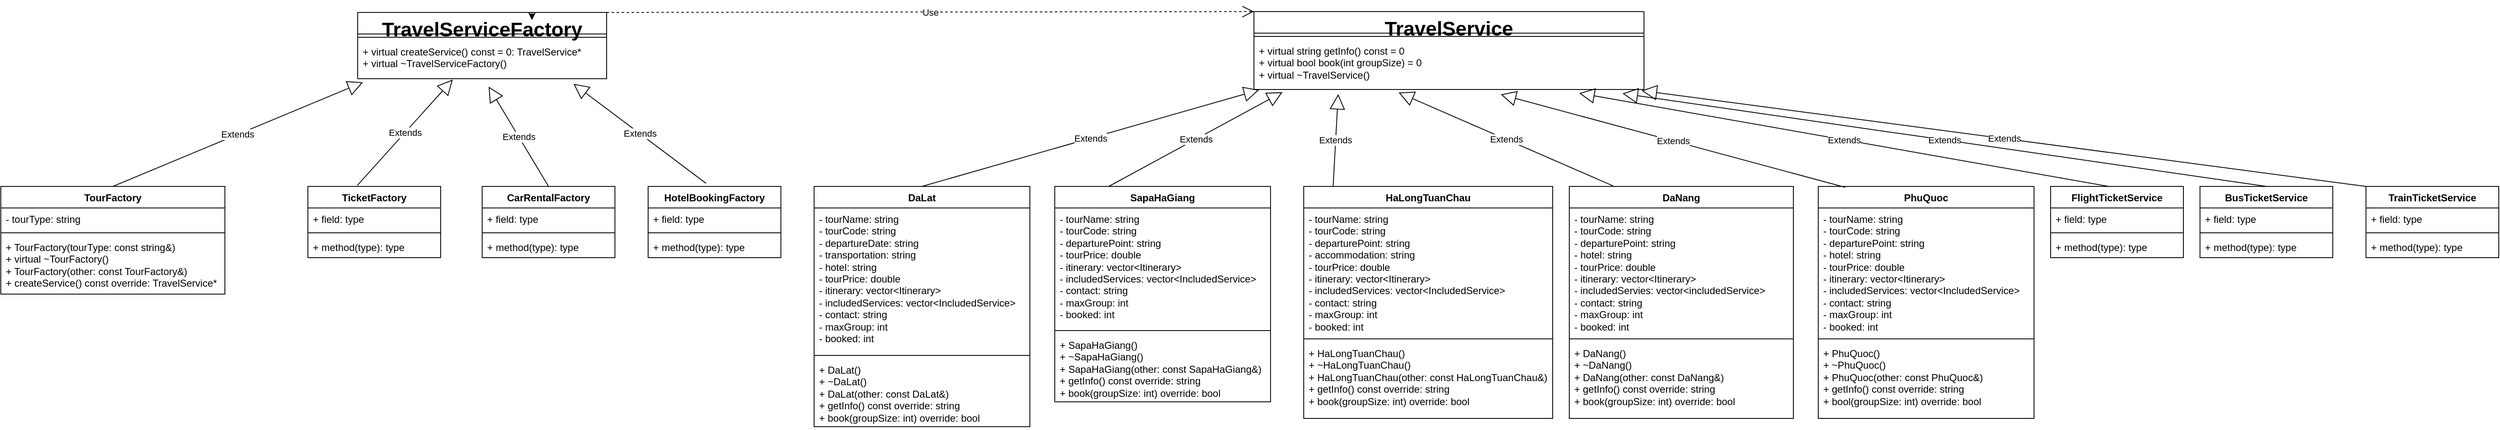 <mxfile version="27.1.6">
  <diagram name="Trang-1" id="DlbQNyAbYZIluqN7Bp8Z">
    <mxGraphModel dx="2646" dy="1671" grid="1" gridSize="10" guides="1" tooltips="1" connect="1" arrows="1" fold="1" page="1" pageScale="1" pageWidth="827" pageHeight="1169" math="0" shadow="0">
      <root>
        <mxCell id="0" />
        <mxCell id="1" parent="0" />
        <mxCell id="cpo0J4aH2CnwB5jtcVIV-1" value="&lt;font style=&quot;font-size: 24px;&quot;&gt;TravelService&lt;/font&gt;&lt;div&gt;&lt;br&gt;&lt;/div&gt;" style="swimlane;fontStyle=1;align=center;verticalAlign=top;childLayout=stackLayout;horizontal=1;startSize=26;horizontalStack=0;resizeParent=1;resizeParentMax=0;resizeLast=0;collapsible=1;marginBottom=0;whiteSpace=wrap;html=1;" parent="1" vertex="1">
          <mxGeometry x="580" y="-291" width="470" height="94" as="geometry" />
        </mxCell>
        <mxCell id="cpo0J4aH2CnwB5jtcVIV-3" value="" style="line;strokeWidth=1;fillColor=none;align=left;verticalAlign=middle;spacingTop=-1;spacingLeft=3;spacingRight=3;rotatable=0;labelPosition=right;points=[];portConstraint=eastwest;strokeColor=inherit;" parent="cpo0J4aH2CnwB5jtcVIV-1" vertex="1">
          <mxGeometry y="26" width="470" height="8" as="geometry" />
        </mxCell>
        <mxCell id="cpo0J4aH2CnwB5jtcVIV-4" value="+ virtual string getInfo() const = 0&lt;div&gt;+ virtual bool book(int groupSize) = 0&lt;/div&gt;&lt;div&gt;+ virtual ~TravelService()&lt;/div&gt;&lt;div&gt;&lt;br&gt;&lt;/div&gt;" style="text;strokeColor=none;fillColor=none;align=left;verticalAlign=top;spacingLeft=4;spacingRight=4;overflow=hidden;rotatable=0;points=[[0,0.5],[1,0.5]];portConstraint=eastwest;whiteSpace=wrap;html=1;" parent="cpo0J4aH2CnwB5jtcVIV-1" vertex="1">
          <mxGeometry y="34" width="470" height="60" as="geometry" />
        </mxCell>
        <mxCell id="cpo0J4aH2CnwB5jtcVIV-13" value="HotelBookingFactory" style="swimlane;fontStyle=1;align=center;verticalAlign=top;childLayout=stackLayout;horizontal=1;startSize=26;horizontalStack=0;resizeParent=1;resizeParentMax=0;resizeLast=0;collapsible=1;marginBottom=0;whiteSpace=wrap;html=1;" parent="1" vertex="1">
          <mxGeometry x="-150" y="-80" width="160" height="86" as="geometry" />
        </mxCell>
        <mxCell id="cpo0J4aH2CnwB5jtcVIV-14" value="+ field: type" style="text;strokeColor=none;fillColor=none;align=left;verticalAlign=top;spacingLeft=4;spacingRight=4;overflow=hidden;rotatable=0;points=[[0,0.5],[1,0.5]];portConstraint=eastwest;whiteSpace=wrap;html=1;" parent="cpo0J4aH2CnwB5jtcVIV-13" vertex="1">
          <mxGeometry y="26" width="160" height="26" as="geometry" />
        </mxCell>
        <mxCell id="cpo0J4aH2CnwB5jtcVIV-15" value="" style="line;strokeWidth=1;fillColor=none;align=left;verticalAlign=middle;spacingTop=-1;spacingLeft=3;spacingRight=3;rotatable=0;labelPosition=right;points=[];portConstraint=eastwest;strokeColor=inherit;" parent="cpo0J4aH2CnwB5jtcVIV-13" vertex="1">
          <mxGeometry y="52" width="160" height="8" as="geometry" />
        </mxCell>
        <mxCell id="cpo0J4aH2CnwB5jtcVIV-16" value="+ method(type): type" style="text;strokeColor=none;fillColor=none;align=left;verticalAlign=top;spacingLeft=4;spacingRight=4;overflow=hidden;rotatable=0;points=[[0,0.5],[1,0.5]];portConstraint=eastwest;whiteSpace=wrap;html=1;" parent="cpo0J4aH2CnwB5jtcVIV-13" vertex="1">
          <mxGeometry y="60" width="160" height="26" as="geometry" />
        </mxCell>
        <mxCell id="cpo0J4aH2CnwB5jtcVIV-17" value="CarRentalFactory&lt;br&gt;&lt;div&gt;&lt;br&gt;&lt;/div&gt;" style="swimlane;fontStyle=1;align=center;verticalAlign=top;childLayout=stackLayout;horizontal=1;startSize=26;horizontalStack=0;resizeParent=1;resizeParentMax=0;resizeLast=0;collapsible=1;marginBottom=0;whiteSpace=wrap;html=1;" parent="1" vertex="1">
          <mxGeometry x="-350" y="-80" width="160" height="86" as="geometry" />
        </mxCell>
        <mxCell id="cpo0J4aH2CnwB5jtcVIV-18" value="+ field: type" style="text;strokeColor=none;fillColor=none;align=left;verticalAlign=top;spacingLeft=4;spacingRight=4;overflow=hidden;rotatable=0;points=[[0,0.5],[1,0.5]];portConstraint=eastwest;whiteSpace=wrap;html=1;" parent="cpo0J4aH2CnwB5jtcVIV-17" vertex="1">
          <mxGeometry y="26" width="160" height="26" as="geometry" />
        </mxCell>
        <mxCell id="cpo0J4aH2CnwB5jtcVIV-19" value="" style="line;strokeWidth=1;fillColor=none;align=left;verticalAlign=middle;spacingTop=-1;spacingLeft=3;spacingRight=3;rotatable=0;labelPosition=right;points=[];portConstraint=eastwest;strokeColor=inherit;" parent="cpo0J4aH2CnwB5jtcVIV-17" vertex="1">
          <mxGeometry y="52" width="160" height="8" as="geometry" />
        </mxCell>
        <mxCell id="cpo0J4aH2CnwB5jtcVIV-20" value="+ method(type): type" style="text;strokeColor=none;fillColor=none;align=left;verticalAlign=top;spacingLeft=4;spacingRight=4;overflow=hidden;rotatable=0;points=[[0,0.5],[1,0.5]];portConstraint=eastwest;whiteSpace=wrap;html=1;" parent="cpo0J4aH2CnwB5jtcVIV-17" vertex="1">
          <mxGeometry y="60" width="160" height="26" as="geometry" />
        </mxCell>
        <mxCell id="cpo0J4aH2CnwB5jtcVIV-21" value="HaLongTuanChau" style="swimlane;fontStyle=1;align=center;verticalAlign=top;childLayout=stackLayout;horizontal=1;startSize=26;horizontalStack=0;resizeParent=1;resizeParentMax=0;resizeLast=0;collapsible=1;marginBottom=0;whiteSpace=wrap;html=1;" parent="1" vertex="1">
          <mxGeometry x="640" y="-80" width="300" height="280" as="geometry" />
        </mxCell>
        <mxCell id="cpo0J4aH2CnwB5jtcVIV-22" value="- tourName: string&lt;div&gt;- tourCode: string&lt;/div&gt;&lt;div&gt;- departurePoint: string&lt;/div&gt;&lt;div&gt;- accommodation: string&lt;/div&gt;&lt;div&gt;- tourPrice: double&lt;/div&gt;&lt;div&gt;- itinerary: vector&amp;lt;Itinerary&amp;gt;&lt;/div&gt;&lt;div&gt;- includedServices: vector&amp;lt;IncludedService&amp;gt;&lt;/div&gt;&lt;div&gt;- contact: string&lt;/div&gt;&lt;div&gt;- maxGroup: int&lt;/div&gt;&lt;div&gt;- booked: int&lt;/div&gt;" style="text;strokeColor=none;fillColor=none;align=left;verticalAlign=top;spacingLeft=4;spacingRight=4;overflow=hidden;rotatable=0;points=[[0,0.5],[1,0.5]];portConstraint=eastwest;whiteSpace=wrap;html=1;" parent="cpo0J4aH2CnwB5jtcVIV-21" vertex="1">
          <mxGeometry y="26" width="300" height="154" as="geometry" />
        </mxCell>
        <mxCell id="cpo0J4aH2CnwB5jtcVIV-23" value="" style="line;strokeWidth=1;fillColor=none;align=left;verticalAlign=middle;spacingTop=-1;spacingLeft=3;spacingRight=3;rotatable=0;labelPosition=right;points=[];portConstraint=eastwest;strokeColor=inherit;" parent="cpo0J4aH2CnwB5jtcVIV-21" vertex="1">
          <mxGeometry y="180" width="300" height="8" as="geometry" />
        </mxCell>
        <mxCell id="cpo0J4aH2CnwB5jtcVIV-24" value="+ HaLongTuanChau()&lt;div&gt;+ ~HaLongTuanChau()&lt;/div&gt;&lt;div&gt;+ HaLongTuanChau(other: const HaLongTuanChau&amp;amp;)&lt;/div&gt;&lt;div&gt;+ getInfo() const override: string&lt;/div&gt;&lt;div&gt;+ book(groupSize: int) override: bool&lt;/div&gt;" style="text;strokeColor=none;fillColor=none;align=left;verticalAlign=top;spacingLeft=4;spacingRight=4;overflow=hidden;rotatable=0;points=[[0,0.5],[1,0.5]];portConstraint=eastwest;whiteSpace=wrap;html=1;" parent="cpo0J4aH2CnwB5jtcVIV-21" vertex="1">
          <mxGeometry y="188" width="300" height="92" as="geometry" />
        </mxCell>
        <mxCell id="cpo0J4aH2CnwB5jtcVIV-25" value="DaLat" style="swimlane;fontStyle=1;align=center;verticalAlign=top;childLayout=stackLayout;horizontal=1;startSize=26;horizontalStack=0;resizeParent=1;resizeParentMax=0;resizeLast=0;collapsible=1;marginBottom=0;whiteSpace=wrap;html=1;" parent="1" vertex="1">
          <mxGeometry x="50" y="-80" width="260" height="290" as="geometry" />
        </mxCell>
        <mxCell id="cpo0J4aH2CnwB5jtcVIV-26" value="- tourName: string&lt;div&gt;- tourCode: string&lt;/div&gt;&lt;div&gt;- departureDate: string&lt;/div&gt;&lt;div&gt;- transportation: string&lt;/div&gt;&lt;div&gt;- hotel: string&lt;/div&gt;&lt;div&gt;- tourPrice: double&lt;/div&gt;&lt;div&gt;- itinerary: vector&amp;lt;Itinerary&amp;gt;&lt;/div&gt;&lt;div&gt;- includedServices: vector&amp;lt;IncludedService&amp;gt;&lt;/div&gt;&lt;div&gt;- contact: string&lt;/div&gt;&lt;div&gt;- maxGroup: int&lt;/div&gt;&lt;div&gt;- booked: int&lt;/div&gt;" style="text;strokeColor=none;fillColor=none;align=left;verticalAlign=top;spacingLeft=4;spacingRight=4;overflow=hidden;rotatable=0;points=[[0,0.5],[1,0.5]];portConstraint=eastwest;whiteSpace=wrap;html=1;" parent="cpo0J4aH2CnwB5jtcVIV-25" vertex="1">
          <mxGeometry y="26" width="260" height="174" as="geometry" />
        </mxCell>
        <mxCell id="cpo0J4aH2CnwB5jtcVIV-27" value="" style="line;strokeWidth=1;fillColor=none;align=left;verticalAlign=middle;spacingTop=-1;spacingLeft=3;spacingRight=3;rotatable=0;labelPosition=right;points=[];portConstraint=eastwest;strokeColor=inherit;" parent="cpo0J4aH2CnwB5jtcVIV-25" vertex="1">
          <mxGeometry y="200" width="260" height="8" as="geometry" />
        </mxCell>
        <mxCell id="cpo0J4aH2CnwB5jtcVIV-28" value="+ DaLat()&lt;div&gt;+ ~DaLat()&lt;/div&gt;&lt;div&gt;+ DaLat(other: const DaLat&amp;amp;)&lt;/div&gt;&lt;div&gt;+ getInfo() const override: string&lt;/div&gt;&lt;div&gt;+ book(groupSize: int) override: bool&lt;/div&gt;" style="text;strokeColor=none;fillColor=none;align=left;verticalAlign=top;spacingLeft=4;spacingRight=4;overflow=hidden;rotatable=0;points=[[0,0.5],[1,0.5]];portConstraint=eastwest;whiteSpace=wrap;html=1;" parent="cpo0J4aH2CnwB5jtcVIV-25" vertex="1">
          <mxGeometry y="208" width="260" height="82" as="geometry" />
        </mxCell>
        <mxCell id="cpo0J4aH2CnwB5jtcVIV-29" value="SapaHaGiang" style="swimlane;fontStyle=1;align=center;verticalAlign=top;childLayout=stackLayout;horizontal=1;startSize=26;horizontalStack=0;resizeParent=1;resizeParentMax=0;resizeLast=0;collapsible=1;marginBottom=0;whiteSpace=wrap;html=1;" parent="1" vertex="1">
          <mxGeometry x="340" y="-80" width="260" height="260" as="geometry" />
        </mxCell>
        <mxCell id="cpo0J4aH2CnwB5jtcVIV-30" value="- tourName: string&lt;div&gt;- tourCode: string&lt;/div&gt;&lt;div&gt;- departurePoint: string&lt;/div&gt;&lt;div&gt;- tourPrice: double&lt;/div&gt;&lt;div&gt;- itinerary: vector&amp;lt;Itinerary&amp;gt;&lt;/div&gt;&lt;div&gt;- includedServices: vector&amp;lt;IncludedService&amp;gt;&lt;/div&gt;&lt;div&gt;- contact: string&lt;/div&gt;&lt;div&gt;- maxGroup: int&lt;/div&gt;&lt;div&gt;- booked: int&lt;/div&gt;" style="text;strokeColor=none;fillColor=none;align=left;verticalAlign=top;spacingLeft=4;spacingRight=4;overflow=hidden;rotatable=0;points=[[0,0.5],[1,0.5]];portConstraint=eastwest;whiteSpace=wrap;html=1;" parent="cpo0J4aH2CnwB5jtcVIV-29" vertex="1">
          <mxGeometry y="26" width="260" height="144" as="geometry" />
        </mxCell>
        <mxCell id="cpo0J4aH2CnwB5jtcVIV-31" value="" style="line;strokeWidth=1;fillColor=none;align=left;verticalAlign=middle;spacingTop=-1;spacingLeft=3;spacingRight=3;rotatable=0;labelPosition=right;points=[];portConstraint=eastwest;strokeColor=inherit;" parent="cpo0J4aH2CnwB5jtcVIV-29" vertex="1">
          <mxGeometry y="170" width="260" height="8" as="geometry" />
        </mxCell>
        <mxCell id="cpo0J4aH2CnwB5jtcVIV-32" value="+ SapaHaGiang()&lt;div&gt;+ ~SapaHaGiang()&lt;/div&gt;&lt;div&gt;+ SapaHaGiang(other: const SapaHaGiang&amp;amp;)&lt;/div&gt;&lt;div&gt;+ getInfo() const override: string&lt;/div&gt;&lt;div&gt;+ book(groupSize: int) override: bool&lt;/div&gt;" style="text;strokeColor=none;fillColor=none;align=left;verticalAlign=top;spacingLeft=4;spacingRight=4;overflow=hidden;rotatable=0;points=[[0,0.5],[1,0.5]];portConstraint=eastwest;whiteSpace=wrap;html=1;" parent="cpo0J4aH2CnwB5jtcVIV-29" vertex="1">
          <mxGeometry y="178" width="260" height="82" as="geometry" />
        </mxCell>
        <mxCell id="cpo0J4aH2CnwB5jtcVIV-38" value="Extends" style="endArrow=block;endSize=16;endFill=0;html=1;rounded=0;exitX=0.5;exitY=0;exitDx=0;exitDy=0;entryX=0.013;entryY=1.01;entryDx=0;entryDy=0;entryPerimeter=0;" parent="1" source="cpo0J4aH2CnwB5jtcVIV-25" target="cpo0J4aH2CnwB5jtcVIV-4" edge="1">
          <mxGeometry width="160" relative="1" as="geometry">
            <mxPoint x="90" y="250" as="sourcePoint" />
            <mxPoint x="-232.0" y="264.368" as="targetPoint" />
          </mxGeometry>
        </mxCell>
        <mxCell id="cpo0J4aH2CnwB5jtcVIV-39" value="Extends" style="endArrow=block;endSize=16;endFill=0;html=1;rounded=0;exitX=0.118;exitY=0;exitDx=0;exitDy=0;entryX=0.216;entryY=1.093;entryDx=0;entryDy=0;entryPerimeter=0;exitPerimeter=0;" parent="1" source="cpo0J4aH2CnwB5jtcVIV-21" target="cpo0J4aH2CnwB5jtcVIV-4" edge="1">
          <mxGeometry width="160" relative="1" as="geometry">
            <mxPoint x="885.5" as="sourcePoint" />
            <mxPoint x="480" y="-183" as="targetPoint" />
          </mxGeometry>
        </mxCell>
        <mxCell id="cpo0J4aH2CnwB5jtcVIV-40" value="Extends" style="endArrow=block;endSize=16;endFill=0;html=1;rounded=0;exitX=0.25;exitY=0;exitDx=0;exitDy=0;entryX=0.073;entryY=1.055;entryDx=0;entryDy=0;entryPerimeter=0;" parent="1" source="cpo0J4aH2CnwB5jtcVIV-29" target="cpo0J4aH2CnwB5jtcVIV-4" edge="1">
          <mxGeometry width="160" relative="1" as="geometry">
            <mxPoint x="502.3" y="-3.78" as="sourcePoint" />
            <mxPoint x="440.0" y="-186.0" as="targetPoint" />
          </mxGeometry>
        </mxCell>
        <mxCell id="cpo0J4aH2CnwB5jtcVIV-41" value="FlightTicketService&lt;div&gt;&lt;br&gt;&lt;/div&gt;" style="swimlane;fontStyle=1;align=center;verticalAlign=top;childLayout=stackLayout;horizontal=1;startSize=26;horizontalStack=0;resizeParent=1;resizeParentMax=0;resizeLast=0;collapsible=1;marginBottom=0;whiteSpace=wrap;html=1;" parent="1" vertex="1">
          <mxGeometry x="1540" y="-80" width="160" height="86" as="geometry" />
        </mxCell>
        <mxCell id="cpo0J4aH2CnwB5jtcVIV-42" value="+ field: type" style="text;strokeColor=none;fillColor=none;align=left;verticalAlign=top;spacingLeft=4;spacingRight=4;overflow=hidden;rotatable=0;points=[[0,0.5],[1,0.5]];portConstraint=eastwest;whiteSpace=wrap;html=1;" parent="cpo0J4aH2CnwB5jtcVIV-41" vertex="1">
          <mxGeometry y="26" width="160" height="26" as="geometry" />
        </mxCell>
        <mxCell id="cpo0J4aH2CnwB5jtcVIV-43" value="" style="line;strokeWidth=1;fillColor=none;align=left;verticalAlign=middle;spacingTop=-1;spacingLeft=3;spacingRight=3;rotatable=0;labelPosition=right;points=[];portConstraint=eastwest;strokeColor=inherit;" parent="cpo0J4aH2CnwB5jtcVIV-41" vertex="1">
          <mxGeometry y="52" width="160" height="8" as="geometry" />
        </mxCell>
        <mxCell id="cpo0J4aH2CnwB5jtcVIV-44" value="+ method(type): type" style="text;strokeColor=none;fillColor=none;align=left;verticalAlign=top;spacingLeft=4;spacingRight=4;overflow=hidden;rotatable=0;points=[[0,0.5],[1,0.5]];portConstraint=eastwest;whiteSpace=wrap;html=1;" parent="cpo0J4aH2CnwB5jtcVIV-41" vertex="1">
          <mxGeometry y="60" width="160" height="26" as="geometry" />
        </mxCell>
        <mxCell id="cpo0J4aH2CnwB5jtcVIV-45" value="BusTicketService" style="swimlane;fontStyle=1;align=center;verticalAlign=top;childLayout=stackLayout;horizontal=1;startSize=26;horizontalStack=0;resizeParent=1;resizeParentMax=0;resizeLast=0;collapsible=1;marginBottom=0;whiteSpace=wrap;html=1;" parent="1" vertex="1">
          <mxGeometry x="1720" y="-80" width="160" height="86" as="geometry" />
        </mxCell>
        <mxCell id="cpo0J4aH2CnwB5jtcVIV-46" value="+ field: type" style="text;strokeColor=none;fillColor=none;align=left;verticalAlign=top;spacingLeft=4;spacingRight=4;overflow=hidden;rotatable=0;points=[[0,0.5],[1,0.5]];portConstraint=eastwest;whiteSpace=wrap;html=1;" parent="cpo0J4aH2CnwB5jtcVIV-45" vertex="1">
          <mxGeometry y="26" width="160" height="26" as="geometry" />
        </mxCell>
        <mxCell id="cpo0J4aH2CnwB5jtcVIV-47" value="" style="line;strokeWidth=1;fillColor=none;align=left;verticalAlign=middle;spacingTop=-1;spacingLeft=3;spacingRight=3;rotatable=0;labelPosition=right;points=[];portConstraint=eastwest;strokeColor=inherit;" parent="cpo0J4aH2CnwB5jtcVIV-45" vertex="1">
          <mxGeometry y="52" width="160" height="8" as="geometry" />
        </mxCell>
        <mxCell id="cpo0J4aH2CnwB5jtcVIV-48" value="+ method(type): type" style="text;strokeColor=none;fillColor=none;align=left;verticalAlign=top;spacingLeft=4;spacingRight=4;overflow=hidden;rotatable=0;points=[[0,0.5],[1,0.5]];portConstraint=eastwest;whiteSpace=wrap;html=1;" parent="cpo0J4aH2CnwB5jtcVIV-45" vertex="1">
          <mxGeometry y="60" width="160" height="26" as="geometry" />
        </mxCell>
        <mxCell id="cpo0J4aH2CnwB5jtcVIV-49" value="TrainTicketService&lt;div&gt;&lt;br&gt;&lt;/div&gt;" style="swimlane;fontStyle=1;align=center;verticalAlign=top;childLayout=stackLayout;horizontal=1;startSize=26;horizontalStack=0;resizeParent=1;resizeParentMax=0;resizeLast=0;collapsible=1;marginBottom=0;whiteSpace=wrap;html=1;" parent="1" vertex="1">
          <mxGeometry x="1920" y="-80" width="160" height="86" as="geometry" />
        </mxCell>
        <mxCell id="cpo0J4aH2CnwB5jtcVIV-50" value="+ field: type" style="text;strokeColor=none;fillColor=none;align=left;verticalAlign=top;spacingLeft=4;spacingRight=4;overflow=hidden;rotatable=0;points=[[0,0.5],[1,0.5]];portConstraint=eastwest;whiteSpace=wrap;html=1;" parent="cpo0J4aH2CnwB5jtcVIV-49" vertex="1">
          <mxGeometry y="26" width="160" height="26" as="geometry" />
        </mxCell>
        <mxCell id="cpo0J4aH2CnwB5jtcVIV-51" value="" style="line;strokeWidth=1;fillColor=none;align=left;verticalAlign=middle;spacingTop=-1;spacingLeft=3;spacingRight=3;rotatable=0;labelPosition=right;points=[];portConstraint=eastwest;strokeColor=inherit;" parent="cpo0J4aH2CnwB5jtcVIV-49" vertex="1">
          <mxGeometry y="52" width="160" height="8" as="geometry" />
        </mxCell>
        <mxCell id="cpo0J4aH2CnwB5jtcVIV-52" value="+ method(type): type" style="text;strokeColor=none;fillColor=none;align=left;verticalAlign=top;spacingLeft=4;spacingRight=4;overflow=hidden;rotatable=0;points=[[0,0.5],[1,0.5]];portConstraint=eastwest;whiteSpace=wrap;html=1;" parent="cpo0J4aH2CnwB5jtcVIV-49" vertex="1">
          <mxGeometry y="60" width="160" height="26" as="geometry" />
        </mxCell>
        <mxCell id="cpo0J4aH2CnwB5jtcVIV-53" value="Extends" style="endArrow=block;endSize=16;endFill=0;html=1;rounded=0;exitX=0.438;exitY=0;exitDx=0;exitDy=0;exitPerimeter=0;entryX=0.834;entryY=1.074;entryDx=0;entryDy=0;entryPerimeter=0;" parent="1" source="cpo0J4aH2CnwB5jtcVIV-41" target="cpo0J4aH2CnwB5jtcVIV-4" edge="1">
          <mxGeometry width="160" relative="1" as="geometry">
            <mxPoint x="240" y="310" as="sourcePoint" />
            <mxPoint x="330.96" y="289.25" as="targetPoint" />
          </mxGeometry>
        </mxCell>
        <mxCell id="cpo0J4aH2CnwB5jtcVIV-54" value="Extends" style="endArrow=block;endSize=16;endFill=0;html=1;rounded=0;exitX=0.5;exitY=0;exitDx=0;exitDy=0;entryX=0.945;entryY=1.081;entryDx=0;entryDy=0;entryPerimeter=0;" parent="1" source="cpo0J4aH2CnwB5jtcVIV-45" target="cpo0J4aH2CnwB5jtcVIV-4" edge="1">
          <mxGeometry width="160" relative="1" as="geometry">
            <mxPoint x="180" y="150" as="sourcePoint" />
            <mxPoint x="397.04" y="291.252" as="targetPoint" />
          </mxGeometry>
        </mxCell>
        <mxCell id="cpo0J4aH2CnwB5jtcVIV-55" value="Extends" style="endArrow=block;endSize=16;endFill=0;html=1;rounded=0;exitX=0;exitY=0;exitDx=0;exitDy=0;entryX=0.994;entryY=1.023;entryDx=0;entryDy=0;entryPerimeter=0;" parent="1" source="cpo0J4aH2CnwB5jtcVIV-49" target="cpo0J4aH2CnwB5jtcVIV-4" edge="1">
          <mxGeometry width="160" relative="1" as="geometry">
            <mxPoint x="180" y="150" as="sourcePoint" />
            <mxPoint x="494" y="287.248" as="targetPoint" />
          </mxGeometry>
        </mxCell>
        <mxCell id="cpo0J4aH2CnwB5jtcVIV-56" value="&lt;font style=&quot;font-size: 24px;&quot;&gt;TravelServiceFactory&lt;/font&gt;&lt;div&gt;&lt;br&gt;&lt;/div&gt;" style="swimlane;fontStyle=1;align=center;verticalAlign=top;childLayout=stackLayout;horizontal=1;startSize=26;horizontalStack=0;resizeParent=1;resizeParentMax=0;resizeLast=0;collapsible=1;marginBottom=0;whiteSpace=wrap;html=1;" parent="1" vertex="1">
          <mxGeometry x="-500" y="-290" width="300" height="80" as="geometry" />
        </mxCell>
        <mxCell id="cpo0J4aH2CnwB5jtcVIV-58" value="" style="line;strokeWidth=1;fillColor=none;align=left;verticalAlign=middle;spacingTop=-1;spacingLeft=3;spacingRight=3;rotatable=0;labelPosition=right;points=[];portConstraint=eastwest;strokeColor=inherit;" parent="cpo0J4aH2CnwB5jtcVIV-56" vertex="1">
          <mxGeometry y="26" width="300" height="8" as="geometry" />
        </mxCell>
        <mxCell id="cpo0J4aH2CnwB5jtcVIV-59" value="+ virtual createService() const = 0: TravelService*&lt;div&gt;+ virtual ~TravelServiceFactory()&lt;/div&gt;" style="text;strokeColor=none;fillColor=none;align=left;verticalAlign=top;spacingLeft=4;spacingRight=4;overflow=hidden;rotatable=0;points=[[0,0.5],[1,0.5]];portConstraint=eastwest;whiteSpace=wrap;html=1;" parent="cpo0J4aH2CnwB5jtcVIV-56" vertex="1">
          <mxGeometry y="34" width="300" height="46" as="geometry" />
        </mxCell>
        <mxCell id="cpo0J4aH2CnwB5jtcVIV-62" value="TourFactory" style="swimlane;fontStyle=1;align=center;verticalAlign=top;childLayout=stackLayout;horizontal=1;startSize=26;horizontalStack=0;resizeParent=1;resizeParentMax=0;resizeLast=0;collapsible=1;marginBottom=0;whiteSpace=wrap;html=1;" parent="1" vertex="1">
          <mxGeometry x="-930" y="-80" width="270" height="130" as="geometry" />
        </mxCell>
        <mxCell id="cpo0J4aH2CnwB5jtcVIV-63" value="- tourType: string" style="text;strokeColor=none;fillColor=none;align=left;verticalAlign=top;spacingLeft=4;spacingRight=4;overflow=hidden;rotatable=0;points=[[0,0.5],[1,0.5]];portConstraint=eastwest;whiteSpace=wrap;html=1;" parent="cpo0J4aH2CnwB5jtcVIV-62" vertex="1">
          <mxGeometry y="26" width="270" height="26" as="geometry" />
        </mxCell>
        <mxCell id="cpo0J4aH2CnwB5jtcVIV-64" value="" style="line;strokeWidth=1;fillColor=none;align=left;verticalAlign=middle;spacingTop=-1;spacingLeft=3;spacingRight=3;rotatable=0;labelPosition=right;points=[];portConstraint=eastwest;strokeColor=inherit;" parent="cpo0J4aH2CnwB5jtcVIV-62" vertex="1">
          <mxGeometry y="52" width="270" height="8" as="geometry" />
        </mxCell>
        <mxCell id="cpo0J4aH2CnwB5jtcVIV-65" value="+ TourFactory(tourType: const string&amp;amp;)&lt;div&gt;+ virtual ~TourFactory()&lt;/div&gt;&lt;div&gt;+ TourFactory(other: const TourFactory&amp;amp;)&lt;/div&gt;&lt;div&gt;+ createService() const override: TravelService*&lt;/div&gt;" style="text;strokeColor=none;fillColor=none;align=left;verticalAlign=top;spacingLeft=4;spacingRight=4;overflow=hidden;rotatable=0;points=[[0,0.5],[1,0.5]];portConstraint=eastwest;whiteSpace=wrap;html=1;" parent="cpo0J4aH2CnwB5jtcVIV-62" vertex="1">
          <mxGeometry y="60" width="270" height="70" as="geometry" />
        </mxCell>
        <mxCell id="cpo0J4aH2CnwB5jtcVIV-66" value="TicketFactory&lt;br&gt;&lt;div&gt;&lt;br&gt;&lt;/div&gt;" style="swimlane;fontStyle=1;align=center;verticalAlign=top;childLayout=stackLayout;horizontal=1;startSize=26;horizontalStack=0;resizeParent=1;resizeParentMax=0;resizeLast=0;collapsible=1;marginBottom=0;whiteSpace=wrap;html=1;" parent="1" vertex="1">
          <mxGeometry x="-560" y="-80" width="160" height="86" as="geometry" />
        </mxCell>
        <mxCell id="cpo0J4aH2CnwB5jtcVIV-67" value="+ field: type" style="text;strokeColor=none;fillColor=none;align=left;verticalAlign=top;spacingLeft=4;spacingRight=4;overflow=hidden;rotatable=0;points=[[0,0.5],[1,0.5]];portConstraint=eastwest;whiteSpace=wrap;html=1;" parent="cpo0J4aH2CnwB5jtcVIV-66" vertex="1">
          <mxGeometry y="26" width="160" height="26" as="geometry" />
        </mxCell>
        <mxCell id="cpo0J4aH2CnwB5jtcVIV-68" value="" style="line;strokeWidth=1;fillColor=none;align=left;verticalAlign=middle;spacingTop=-1;spacingLeft=3;spacingRight=3;rotatable=0;labelPosition=right;points=[];portConstraint=eastwest;strokeColor=inherit;" parent="cpo0J4aH2CnwB5jtcVIV-66" vertex="1">
          <mxGeometry y="52" width="160" height="8" as="geometry" />
        </mxCell>
        <mxCell id="cpo0J4aH2CnwB5jtcVIV-69" value="+ method(type): type" style="text;strokeColor=none;fillColor=none;align=left;verticalAlign=top;spacingLeft=4;spacingRight=4;overflow=hidden;rotatable=0;points=[[0,0.5],[1,0.5]];portConstraint=eastwest;whiteSpace=wrap;html=1;" parent="cpo0J4aH2CnwB5jtcVIV-66" vertex="1">
          <mxGeometry y="60" width="160" height="26" as="geometry" />
        </mxCell>
        <mxCell id="cpo0J4aH2CnwB5jtcVIV-73" value="Extends" style="endArrow=block;endSize=16;endFill=0;html=1;rounded=0;exitX=0.5;exitY=0;exitDx=0;exitDy=0;entryX=0.526;entryY=1.208;entryDx=0;entryDy=0;entryPerimeter=0;" parent="1" source="cpo0J4aH2CnwB5jtcVIV-17" target="cpo0J4aH2CnwB5jtcVIV-59" edge="1">
          <mxGeometry width="160" relative="1" as="geometry">
            <mxPoint x="70" y="80" as="sourcePoint" />
            <mxPoint x="230" y="80" as="targetPoint" />
          </mxGeometry>
        </mxCell>
        <mxCell id="cpo0J4aH2CnwB5jtcVIV-74" value="Extends" style="endArrow=block;endSize=16;endFill=0;html=1;rounded=0;exitX=0.5;exitY=0;exitDx=0;exitDy=0;entryX=0.021;entryY=1.094;entryDx=0;entryDy=0;entryPerimeter=0;" parent="1" source="cpo0J4aH2CnwB5jtcVIV-62" target="cpo0J4aH2CnwB5jtcVIV-59" edge="1">
          <mxGeometry width="160" relative="1" as="geometry">
            <mxPoint x="70" y="80" as="sourcePoint" />
            <mxPoint x="-490" y="-200" as="targetPoint" />
          </mxGeometry>
        </mxCell>
        <mxCell id="cpo0J4aH2CnwB5jtcVIV-75" value="Extends" style="endArrow=block;endSize=16;endFill=0;html=1;rounded=0;exitX=0.372;exitY=-0.014;exitDx=0;exitDy=0;exitPerimeter=0;entryX=0.382;entryY=1.023;entryDx=0;entryDy=0;entryPerimeter=0;" parent="1" source="cpo0J4aH2CnwB5jtcVIV-66" target="cpo0J4aH2CnwB5jtcVIV-59" edge="1">
          <mxGeometry width="160" relative="1" as="geometry">
            <mxPoint x="70" y="80" as="sourcePoint" />
            <mxPoint x="230" y="80" as="targetPoint" />
          </mxGeometry>
        </mxCell>
        <mxCell id="cpo0J4aH2CnwB5jtcVIV-76" value="Extends" style="endArrow=block;endSize=16;endFill=0;html=1;rounded=0;exitX=0.436;exitY=-0.043;exitDx=0;exitDy=0;exitPerimeter=0;entryX=0.867;entryY=1.135;entryDx=0;entryDy=0;entryPerimeter=0;" parent="1" source="cpo0J4aH2CnwB5jtcVIV-13" target="cpo0J4aH2CnwB5jtcVIV-59" edge="1">
          <mxGeometry width="160" relative="1" as="geometry">
            <mxPoint x="70" y="80" as="sourcePoint" />
            <mxPoint x="-80" y="-190" as="targetPoint" />
          </mxGeometry>
        </mxCell>
        <mxCell id="cpo0J4aH2CnwB5jtcVIV-78" value="Use" style="endArrow=open;endSize=12;dashed=1;html=1;rounded=0;exitX=1;exitY=0;exitDx=0;exitDy=0;entryX=0;entryY=0;entryDx=0;entryDy=0;" parent="1" source="cpo0J4aH2CnwB5jtcVIV-56" target="cpo0J4aH2CnwB5jtcVIV-1" edge="1">
          <mxGeometry width="160" relative="1" as="geometry">
            <mxPoint x="280" y="-120" as="sourcePoint" />
            <mxPoint x="-40" y="-100" as="targetPoint" />
          </mxGeometry>
        </mxCell>
        <mxCell id="cpo0J4aH2CnwB5jtcVIV-84" style="edgeStyle=orthogonalEdgeStyle;rounded=0;orthogonalLoop=1;jettySize=auto;html=1;exitX=0.75;exitY=0;exitDx=0;exitDy=0;entryX=0.7;entryY=0.116;entryDx=0;entryDy=0;entryPerimeter=0;" parent="1" source="cpo0J4aH2CnwB5jtcVIV-56" target="cpo0J4aH2CnwB5jtcVIV-56" edge="1">
          <mxGeometry relative="1" as="geometry" />
        </mxCell>
        <mxCell id="8dlL9g0PcWlVRfeT2gg--1" value="DaNang" style="swimlane;fontStyle=1;align=center;verticalAlign=top;childLayout=stackLayout;horizontal=1;startSize=26;horizontalStack=0;resizeParent=1;resizeParentMax=0;resizeLast=0;collapsible=1;marginBottom=0;whiteSpace=wrap;html=1;" vertex="1" parent="1">
          <mxGeometry x="960" y="-80" width="270" height="280" as="geometry" />
        </mxCell>
        <mxCell id="8dlL9g0PcWlVRfeT2gg--2" value="- tourName: string&lt;div&gt;- tourCode: string&lt;/div&gt;&lt;div&gt;- departurePoint: string&lt;/div&gt;&lt;div&gt;- hotel: string&lt;/div&gt;&lt;div&gt;- tourPrice: double&lt;/div&gt;&lt;div&gt;- itinerary: vector&amp;lt;Itinerary&amp;gt;&lt;/div&gt;&lt;div&gt;- includedServies: vector&amp;lt;includedService&amp;gt;&lt;/div&gt;&lt;div&gt;- contact: string&lt;/div&gt;&lt;div&gt;- maxGroup: int&lt;/div&gt;&lt;div&gt;- booked: int&lt;/div&gt;" style="text;strokeColor=none;fillColor=none;align=left;verticalAlign=top;spacingLeft=4;spacingRight=4;overflow=hidden;rotatable=0;points=[[0,0.5],[1,0.5]];portConstraint=eastwest;whiteSpace=wrap;html=1;" vertex="1" parent="8dlL9g0PcWlVRfeT2gg--1">
          <mxGeometry y="26" width="270" height="154" as="geometry" />
        </mxCell>
        <mxCell id="8dlL9g0PcWlVRfeT2gg--3" value="" style="line;strokeWidth=1;fillColor=none;align=left;verticalAlign=middle;spacingTop=-1;spacingLeft=3;spacingRight=3;rotatable=0;labelPosition=right;points=[];portConstraint=eastwest;strokeColor=inherit;" vertex="1" parent="8dlL9g0PcWlVRfeT2gg--1">
          <mxGeometry y="180" width="270" height="8" as="geometry" />
        </mxCell>
        <mxCell id="8dlL9g0PcWlVRfeT2gg--4" value="+ DaNang()&lt;div&gt;+ ~DaNang()&lt;/div&gt;&lt;div&gt;+ DaNang(other: const DaNang&amp;amp;)&lt;/div&gt;&lt;div&gt;+ getInfo() const override: string&lt;/div&gt;&lt;div&gt;+ book(groupSize: int) override: bool&lt;/div&gt;" style="text;strokeColor=none;fillColor=none;align=left;verticalAlign=top;spacingLeft=4;spacingRight=4;overflow=hidden;rotatable=0;points=[[0,0.5],[1,0.5]];portConstraint=eastwest;whiteSpace=wrap;html=1;" vertex="1" parent="8dlL9g0PcWlVRfeT2gg--1">
          <mxGeometry y="188" width="270" height="92" as="geometry" />
        </mxCell>
        <mxCell id="8dlL9g0PcWlVRfeT2gg--5" value="PhuQuoc" style="swimlane;fontStyle=1;align=center;verticalAlign=top;childLayout=stackLayout;horizontal=1;startSize=26;horizontalStack=0;resizeParent=1;resizeParentMax=0;resizeLast=0;collapsible=1;marginBottom=0;whiteSpace=wrap;html=1;" vertex="1" parent="1">
          <mxGeometry x="1260" y="-80" width="260" height="280" as="geometry" />
        </mxCell>
        <mxCell id="8dlL9g0PcWlVRfeT2gg--6" value="- tourName: string&lt;div&gt;- tourCode: string&lt;/div&gt;&lt;div&gt;- departurePoint: string&lt;/div&gt;&lt;div&gt;- hotel: string&lt;/div&gt;&lt;div&gt;- tourPrice: double&lt;/div&gt;&lt;div&gt;- itinerary: vector&amp;lt;Itinerary&amp;gt;&lt;/div&gt;&lt;div&gt;- includedServices: vector&amp;lt;IncludedService&amp;gt;&lt;/div&gt;&lt;div&gt;- contact: string&lt;/div&gt;&lt;div&gt;- maxGroup: int&lt;/div&gt;&lt;div&gt;- booked: int&lt;/div&gt;" style="text;strokeColor=none;fillColor=none;align=left;verticalAlign=top;spacingLeft=4;spacingRight=4;overflow=hidden;rotatable=0;points=[[0,0.5],[1,0.5]];portConstraint=eastwest;whiteSpace=wrap;html=1;" vertex="1" parent="8dlL9g0PcWlVRfeT2gg--5">
          <mxGeometry y="26" width="260" height="154" as="geometry" />
        </mxCell>
        <mxCell id="8dlL9g0PcWlVRfeT2gg--7" value="" style="line;strokeWidth=1;fillColor=none;align=left;verticalAlign=middle;spacingTop=-1;spacingLeft=3;spacingRight=3;rotatable=0;labelPosition=right;points=[];portConstraint=eastwest;strokeColor=inherit;" vertex="1" parent="8dlL9g0PcWlVRfeT2gg--5">
          <mxGeometry y="180" width="260" height="8" as="geometry" />
        </mxCell>
        <mxCell id="8dlL9g0PcWlVRfeT2gg--8" value="+ PhuQuoc()&lt;div&gt;+ ~PhuQuoc()&lt;/div&gt;&lt;div&gt;+ PhuQuoc(other: const PhuQuoc&amp;amp;)&lt;/div&gt;&lt;div&gt;+ getInfo() const override: string&lt;/div&gt;&lt;div&gt;+ bool(groupSize: int) override: bool&lt;/div&gt;" style="text;strokeColor=none;fillColor=none;align=left;verticalAlign=top;spacingLeft=4;spacingRight=4;overflow=hidden;rotatable=0;points=[[0,0.5],[1,0.5]];portConstraint=eastwest;whiteSpace=wrap;html=1;" vertex="1" parent="8dlL9g0PcWlVRfeT2gg--5">
          <mxGeometry y="188" width="260" height="92" as="geometry" />
        </mxCell>
        <mxCell id="8dlL9g0PcWlVRfeT2gg--9" value="Extends" style="endArrow=block;endSize=16;endFill=0;html=1;rounded=0;exitX=0.196;exitY=-0.002;exitDx=0;exitDy=0;exitPerimeter=0;entryX=0.371;entryY=1.062;entryDx=0;entryDy=0;entryPerimeter=0;" edge="1" parent="1" source="8dlL9g0PcWlVRfeT2gg--1" target="cpo0J4aH2CnwB5jtcVIV-4">
          <mxGeometry width="160" relative="1" as="geometry">
            <mxPoint x="770" y="50" as="sourcePoint" />
            <mxPoint x="570" y="-180" as="targetPoint" />
          </mxGeometry>
        </mxCell>
        <mxCell id="8dlL9g0PcWlVRfeT2gg--10" value="Extends" style="endArrow=block;endSize=16;endFill=0;html=1;rounded=0;entryX=0.633;entryY=1.1;entryDx=0;entryDy=0;entryPerimeter=0;exitX=0.125;exitY=0.004;exitDx=0;exitDy=0;exitPerimeter=0;" edge="1" parent="1" source="8dlL9g0PcWlVRfeT2gg--5" target="cpo0J4aH2CnwB5jtcVIV-4">
          <mxGeometry width="160" relative="1" as="geometry">
            <mxPoint x="1010" y="50" as="sourcePoint" />
            <mxPoint x="1170" y="50" as="targetPoint" />
          </mxGeometry>
        </mxCell>
      </root>
    </mxGraphModel>
  </diagram>
</mxfile>
